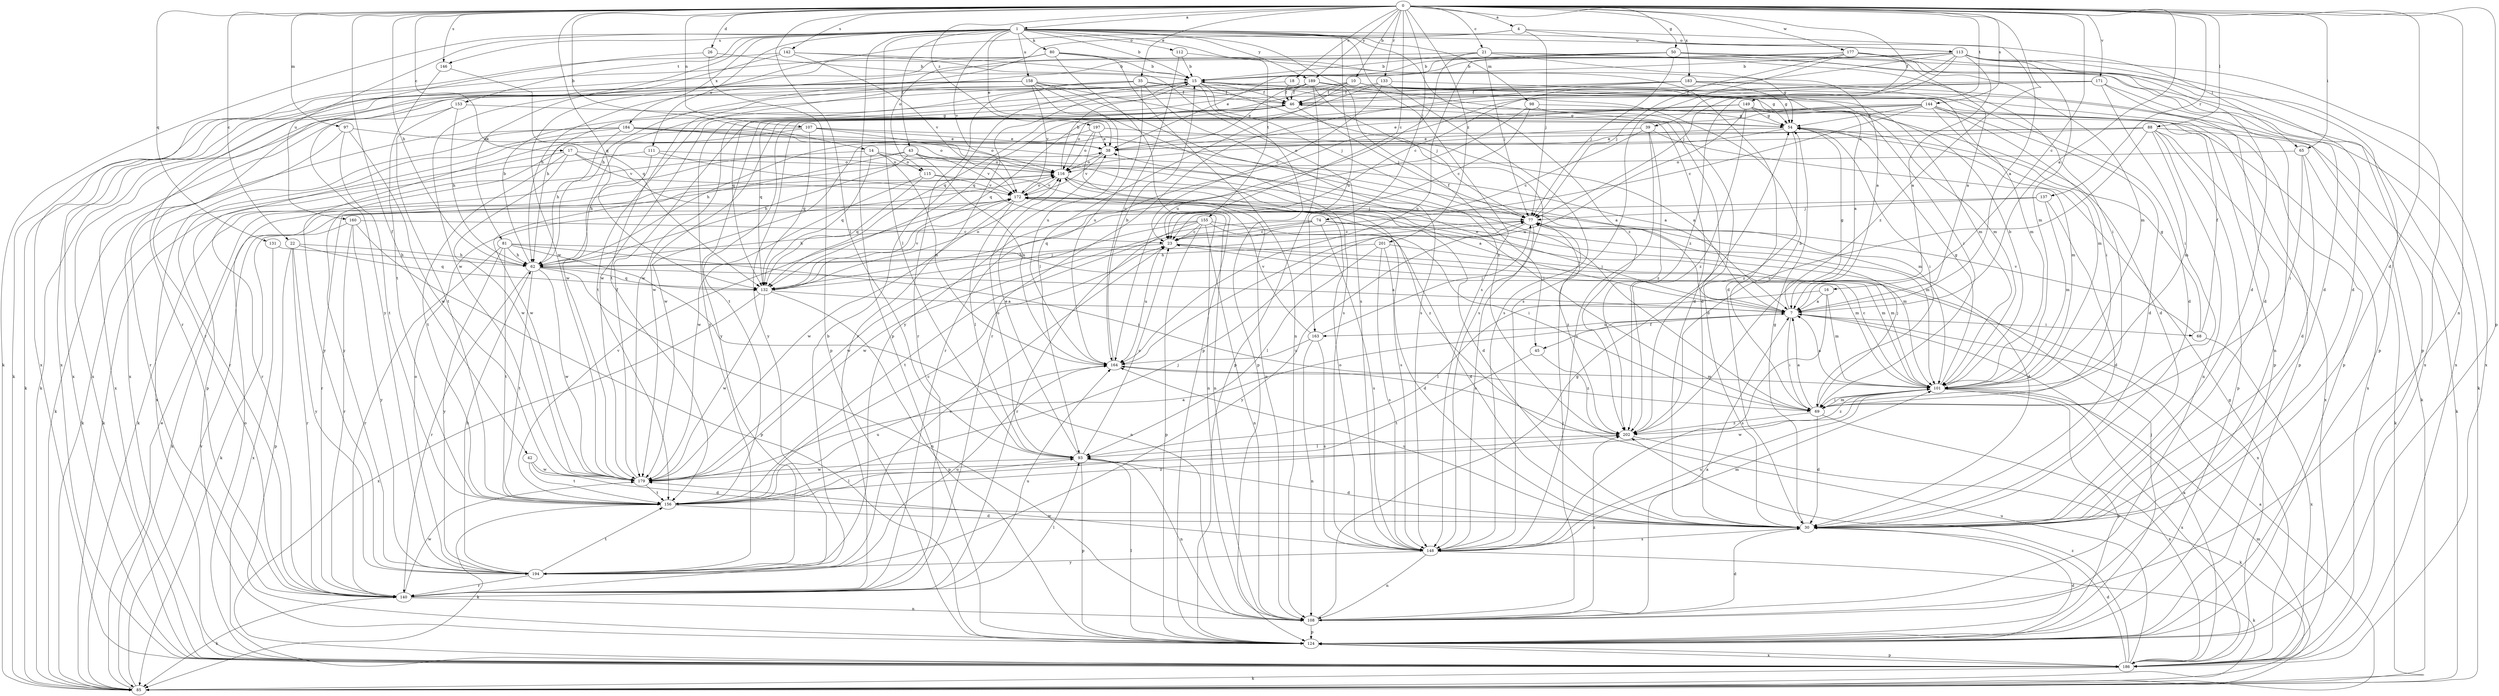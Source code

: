 strict digraph  {
0;
1;
4;
7;
10;
14;
15;
16;
17;
18;
21;
22;
23;
26;
30;
35;
38;
39;
42;
43;
45;
46;
50;
54;
62;
65;
68;
69;
74;
77;
80;
81;
85;
88;
93;
97;
98;
101;
107;
108;
111;
112;
113;
115;
116;
124;
131;
132;
133;
137;
140;
142;
144;
146;
148;
149;
153;
155;
156;
158;
160;
163;
164;
171;
172;
177;
179;
183;
184;
186;
189;
194;
197;
201;
202;
0 -> 1  [label=a];
0 -> 4  [label=a];
0 -> 7  [label=a];
0 -> 10  [label=b];
0 -> 14  [label=b];
0 -> 16  [label=c];
0 -> 17  [label=c];
0 -> 18  [label=c];
0 -> 21  [label=c];
0 -> 22  [label=c];
0 -> 23  [label=c];
0 -> 26  [label=d];
0 -> 30  [label=d];
0 -> 35  [label=e];
0 -> 39  [label=f];
0 -> 42  [label=f];
0 -> 50  [label=g];
0 -> 62  [label=h];
0 -> 65  [label=i];
0 -> 74  [label=j];
0 -> 88  [label=l];
0 -> 93  [label=l];
0 -> 97  [label=m];
0 -> 107  [label=n];
0 -> 108  [label=n];
0 -> 124  [label=p];
0 -> 131  [label=q];
0 -> 132  [label=q];
0 -> 133  [label=r];
0 -> 137  [label=r];
0 -> 142  [label=s];
0 -> 144  [label=s];
0 -> 146  [label=s];
0 -> 149  [label=t];
0 -> 171  [label=v];
0 -> 177  [label=w];
0 -> 183  [label=x];
0 -> 189  [label=y];
0 -> 197  [label=z];
0 -> 201  [label=z];
0 -> 202  [label=z];
1 -> 15  [label=b];
1 -> 38  [label=e];
1 -> 43  [label=f];
1 -> 45  [label=f];
1 -> 65  [label=i];
1 -> 80  [label=k];
1 -> 81  [label=k];
1 -> 85  [label=k];
1 -> 93  [label=l];
1 -> 98  [label=m];
1 -> 111  [label=o];
1 -> 112  [label=o];
1 -> 113  [label=o];
1 -> 124  [label=p];
1 -> 146  [label=s];
1 -> 148  [label=s];
1 -> 153  [label=t];
1 -> 155  [label=t];
1 -> 158  [label=u];
1 -> 160  [label=u];
1 -> 163  [label=u];
1 -> 172  [label=v];
1 -> 184  [label=x];
1 -> 189  [label=y];
1 -> 202  [label=z];
4 -> 7  [label=a];
4 -> 77  [label=j];
4 -> 113  [label=o];
4 -> 115  [label=o];
4 -> 179  [label=w];
7 -> 38  [label=e];
7 -> 45  [label=f];
7 -> 54  [label=g];
7 -> 68  [label=i];
7 -> 69  [label=i];
7 -> 163  [label=u];
10 -> 46  [label=f];
10 -> 69  [label=i];
10 -> 85  [label=k];
10 -> 93  [label=l];
10 -> 124  [label=p];
10 -> 132  [label=q];
10 -> 194  [label=y];
14 -> 69  [label=i];
14 -> 115  [label=o];
14 -> 132  [label=q];
14 -> 140  [label=r];
14 -> 164  [label=u];
15 -> 46  [label=f];
15 -> 77  [label=j];
15 -> 101  [label=m];
15 -> 124  [label=p];
15 -> 140  [label=r];
15 -> 148  [label=s];
15 -> 179  [label=w];
15 -> 186  [label=x];
16 -> 7  [label=a];
16 -> 93  [label=l];
16 -> 101  [label=m];
16 -> 148  [label=s];
17 -> 85  [label=k];
17 -> 108  [label=n];
17 -> 116  [label=o];
17 -> 156  [label=t];
17 -> 172  [label=v];
17 -> 179  [label=w];
18 -> 46  [label=f];
18 -> 101  [label=m];
18 -> 186  [label=x];
21 -> 7  [label=a];
21 -> 15  [label=b];
21 -> 62  [label=h];
21 -> 69  [label=i];
21 -> 77  [label=j];
21 -> 164  [label=u];
21 -> 186  [label=x];
22 -> 62  [label=h];
22 -> 124  [label=p];
22 -> 132  [label=q];
22 -> 140  [label=r];
22 -> 194  [label=y];
23 -> 62  [label=h];
23 -> 101  [label=m];
23 -> 164  [label=u];
23 -> 186  [label=x];
26 -> 15  [label=b];
26 -> 124  [label=p];
26 -> 140  [label=r];
30 -> 54  [label=g];
30 -> 148  [label=s];
30 -> 164  [label=u];
35 -> 46  [label=f];
35 -> 85  [label=k];
35 -> 124  [label=p];
35 -> 140  [label=r];
35 -> 148  [label=s];
35 -> 156  [label=t];
35 -> 164  [label=u];
38 -> 116  [label=o];
38 -> 172  [label=v];
39 -> 23  [label=c];
39 -> 38  [label=e];
39 -> 101  [label=m];
39 -> 148  [label=s];
39 -> 202  [label=z];
42 -> 30  [label=d];
42 -> 156  [label=t];
42 -> 179  [label=w];
43 -> 62  [label=h];
43 -> 85  [label=k];
43 -> 101  [label=m];
43 -> 116  [label=o];
43 -> 164  [label=u];
43 -> 172  [label=v];
43 -> 179  [label=w];
45 -> 156  [label=t];
45 -> 202  [label=z];
46 -> 54  [label=g];
46 -> 77  [label=j];
46 -> 85  [label=k];
46 -> 116  [label=o];
46 -> 132  [label=q];
46 -> 194  [label=y];
50 -> 15  [label=b];
50 -> 30  [label=d];
50 -> 38  [label=e];
50 -> 77  [label=j];
50 -> 124  [label=p];
50 -> 164  [label=u];
50 -> 186  [label=x];
54 -> 38  [label=e];
54 -> 69  [label=i];
54 -> 116  [label=o];
54 -> 202  [label=z];
62 -> 7  [label=a];
62 -> 15  [label=b];
62 -> 108  [label=n];
62 -> 132  [label=q];
62 -> 140  [label=r];
62 -> 156  [label=t];
62 -> 179  [label=w];
65 -> 30  [label=d];
65 -> 69  [label=i];
65 -> 85  [label=k];
65 -> 116  [label=o];
68 -> 46  [label=f];
68 -> 54  [label=g];
68 -> 172  [label=v];
68 -> 186  [label=x];
69 -> 7  [label=a];
69 -> 15  [label=b];
69 -> 30  [label=d];
69 -> 77  [label=j];
69 -> 101  [label=m];
69 -> 186  [label=x];
69 -> 202  [label=z];
74 -> 23  [label=c];
74 -> 30  [label=d];
74 -> 101  [label=m];
74 -> 148  [label=s];
74 -> 156  [label=t];
74 -> 179  [label=w];
77 -> 23  [label=c];
77 -> 148  [label=s];
77 -> 194  [label=y];
77 -> 202  [label=z];
80 -> 15  [label=b];
80 -> 54  [label=g];
80 -> 85  [label=k];
80 -> 108  [label=n];
80 -> 124  [label=p];
80 -> 186  [label=x];
80 -> 194  [label=y];
81 -> 62  [label=h];
81 -> 69  [label=i];
81 -> 101  [label=m];
81 -> 108  [label=n];
81 -> 140  [label=r];
81 -> 156  [label=t];
81 -> 194  [label=y];
85 -> 7  [label=a];
85 -> 38  [label=e];
85 -> 101  [label=m];
85 -> 172  [label=v];
88 -> 38  [label=e];
88 -> 62  [label=h];
88 -> 85  [label=k];
88 -> 101  [label=m];
88 -> 108  [label=n];
88 -> 124  [label=p];
88 -> 179  [label=w];
88 -> 186  [label=x];
88 -> 202  [label=z];
93 -> 23  [label=c];
93 -> 30  [label=d];
93 -> 38  [label=e];
93 -> 108  [label=n];
93 -> 116  [label=o];
93 -> 124  [label=p];
93 -> 179  [label=w];
97 -> 38  [label=e];
97 -> 140  [label=r];
97 -> 156  [label=t];
97 -> 179  [label=w];
98 -> 23  [label=c];
98 -> 30  [label=d];
98 -> 54  [label=g];
98 -> 140  [label=r];
101 -> 7  [label=a];
101 -> 15  [label=b];
101 -> 23  [label=c];
101 -> 54  [label=g];
101 -> 69  [label=i];
101 -> 124  [label=p];
101 -> 148  [label=s];
101 -> 179  [label=w];
101 -> 186  [label=x];
101 -> 202  [label=z];
107 -> 7  [label=a];
107 -> 38  [label=e];
107 -> 116  [label=o];
107 -> 124  [label=p];
107 -> 132  [label=q];
107 -> 194  [label=y];
108 -> 7  [label=a];
108 -> 30  [label=d];
108 -> 54  [label=g];
108 -> 77  [label=j];
108 -> 124  [label=p];
108 -> 202  [label=z];
111 -> 62  [label=h];
111 -> 85  [label=k];
111 -> 108  [label=n];
111 -> 116  [label=o];
112 -> 15  [label=b];
112 -> 30  [label=d];
112 -> 164  [label=u];
113 -> 7  [label=a];
113 -> 15  [label=b];
113 -> 23  [label=c];
113 -> 30  [label=d];
113 -> 77  [label=j];
113 -> 101  [label=m];
113 -> 124  [label=p];
113 -> 156  [label=t];
113 -> 186  [label=x];
113 -> 202  [label=z];
115 -> 7  [label=a];
115 -> 132  [label=q];
115 -> 172  [label=v];
115 -> 179  [label=w];
116 -> 15  [label=b];
116 -> 30  [label=d];
116 -> 140  [label=r];
116 -> 148  [label=s];
116 -> 172  [label=v];
124 -> 30  [label=d];
124 -> 77  [label=j];
124 -> 93  [label=l];
124 -> 186  [label=x];
131 -> 62  [label=h];
131 -> 186  [label=x];
132 -> 7  [label=a];
132 -> 77  [label=j];
132 -> 116  [label=o];
132 -> 124  [label=p];
132 -> 172  [label=v];
132 -> 179  [label=w];
132 -> 186  [label=x];
133 -> 23  [label=c];
133 -> 46  [label=f];
133 -> 101  [label=m];
133 -> 132  [label=q];
133 -> 148  [label=s];
137 -> 30  [label=d];
137 -> 77  [label=j];
137 -> 101  [label=m];
137 -> 132  [label=q];
140 -> 15  [label=b];
140 -> 85  [label=k];
140 -> 93  [label=l];
140 -> 108  [label=n];
140 -> 164  [label=u];
140 -> 179  [label=w];
142 -> 15  [label=b];
142 -> 148  [label=s];
142 -> 172  [label=v];
142 -> 179  [label=w];
142 -> 186  [label=x];
144 -> 23  [label=c];
144 -> 30  [label=d];
144 -> 38  [label=e];
144 -> 54  [label=g];
144 -> 69  [label=i];
144 -> 101  [label=m];
144 -> 132  [label=q];
144 -> 186  [label=x];
144 -> 194  [label=y];
146 -> 132  [label=q];
146 -> 156  [label=t];
148 -> 85  [label=k];
148 -> 101  [label=m];
148 -> 108  [label=n];
148 -> 116  [label=o];
148 -> 179  [label=w];
148 -> 194  [label=y];
149 -> 7  [label=a];
149 -> 30  [label=d];
149 -> 54  [label=g];
149 -> 156  [label=t];
149 -> 164  [label=u];
149 -> 179  [label=w];
149 -> 202  [label=z];
153 -> 54  [label=g];
153 -> 62  [label=h];
153 -> 156  [label=t];
153 -> 186  [label=x];
155 -> 23  [label=c];
155 -> 30  [label=d];
155 -> 62  [label=h];
155 -> 69  [label=i];
155 -> 108  [label=n];
155 -> 124  [label=p];
155 -> 140  [label=r];
155 -> 179  [label=w];
156 -> 23  [label=c];
156 -> 30  [label=d];
156 -> 77  [label=j];
156 -> 85  [label=k];
156 -> 93  [label=l];
156 -> 164  [label=u];
156 -> 172  [label=v];
156 -> 202  [label=z];
158 -> 30  [label=d];
158 -> 46  [label=f];
158 -> 85  [label=k];
158 -> 140  [label=r];
158 -> 148  [label=s];
158 -> 164  [label=u];
158 -> 172  [label=v];
158 -> 186  [label=x];
158 -> 202  [label=z];
160 -> 23  [label=c];
160 -> 85  [label=k];
160 -> 124  [label=p];
160 -> 140  [label=r];
160 -> 194  [label=y];
163 -> 77  [label=j];
163 -> 108  [label=n];
163 -> 148  [label=s];
163 -> 164  [label=u];
163 -> 172  [label=v];
164 -> 15  [label=b];
164 -> 101  [label=m];
171 -> 30  [label=d];
171 -> 46  [label=f];
171 -> 69  [label=i];
171 -> 108  [label=n];
171 -> 132  [label=q];
171 -> 194  [label=y];
172 -> 77  [label=j];
172 -> 85  [label=k];
172 -> 93  [label=l];
172 -> 101  [label=m];
172 -> 116  [label=o];
172 -> 179  [label=w];
172 -> 202  [label=z];
177 -> 7  [label=a];
177 -> 15  [label=b];
177 -> 30  [label=d];
177 -> 62  [label=h];
177 -> 77  [label=j];
177 -> 101  [label=m];
177 -> 148  [label=s];
179 -> 7  [label=a];
179 -> 46  [label=f];
179 -> 156  [label=t];
183 -> 30  [label=d];
183 -> 46  [label=f];
183 -> 54  [label=g];
183 -> 124  [label=p];
183 -> 140  [label=r];
183 -> 179  [label=w];
184 -> 7  [label=a];
184 -> 38  [label=e];
184 -> 62  [label=h];
184 -> 69  [label=i];
184 -> 85  [label=k];
184 -> 116  [label=o];
184 -> 140  [label=r];
184 -> 186  [label=x];
186 -> 7  [label=a];
186 -> 30  [label=d];
186 -> 54  [label=g];
186 -> 85  [label=k];
186 -> 116  [label=o];
186 -> 124  [label=p];
186 -> 164  [label=u];
186 -> 202  [label=z];
189 -> 30  [label=d];
189 -> 38  [label=e];
189 -> 46  [label=f];
189 -> 54  [label=g];
189 -> 62  [label=h];
189 -> 77  [label=j];
189 -> 124  [label=p];
189 -> 179  [label=w];
194 -> 23  [label=c];
194 -> 62  [label=h];
194 -> 116  [label=o];
194 -> 140  [label=r];
194 -> 156  [label=t];
194 -> 164  [label=u];
197 -> 7  [label=a];
197 -> 38  [label=e];
197 -> 108  [label=n];
197 -> 116  [label=o];
197 -> 194  [label=y];
201 -> 30  [label=d];
201 -> 62  [label=h];
201 -> 93  [label=l];
201 -> 101  [label=m];
201 -> 148  [label=s];
202 -> 85  [label=k];
202 -> 93  [label=l];
}
